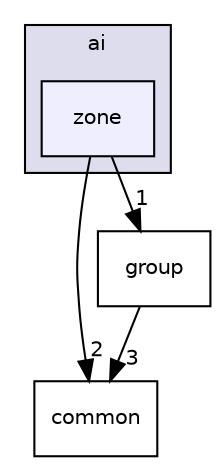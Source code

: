digraph "/home/mgerhardy/dev/simpleai/src/ai/zone" {
  compound=true
  node [ fontsize="10", fontname="Helvetica"];
  edge [ labelfontsize="10", labelfontname="Helvetica"];
  subgraph clusterdir_128a93aeeff33a8423f079f46929dbb3 {
    graph [ bgcolor="#ddddee", pencolor="black", label="ai" fontname="Helvetica", fontsize="10", URL="dir_128a93aeeff33a8423f079f46929dbb3.html"]
  dir_17303d77940fd33d75c32f582a716539 [shape=box, label="zone", style="filled", fillcolor="#eeeeff", pencolor="black", URL="dir_17303d77940fd33d75c32f582a716539.html"];
  }
  dir_4c8624fe756ae3c7de80e838bac4bfdf [shape=box label="common" URL="dir_4c8624fe756ae3c7de80e838bac4bfdf.html"];
  dir_2a41c7ce768d54462991419c33b3b067 [shape=box label="group" URL="dir_2a41c7ce768d54462991419c33b3b067.html"];
  dir_17303d77940fd33d75c32f582a716539->dir_4c8624fe756ae3c7de80e838bac4bfdf [headlabel="2", labeldistance=1.5 headhref="dir_000013_000003.html"];
  dir_17303d77940fd33d75c32f582a716539->dir_2a41c7ce768d54462991419c33b3b067 [headlabel="1", labeldistance=1.5 headhref="dir_000013_000006.html"];
  dir_2a41c7ce768d54462991419c33b3b067->dir_4c8624fe756ae3c7de80e838bac4bfdf [headlabel="3", labeldistance=1.5 headhref="dir_000006_000003.html"];
}
